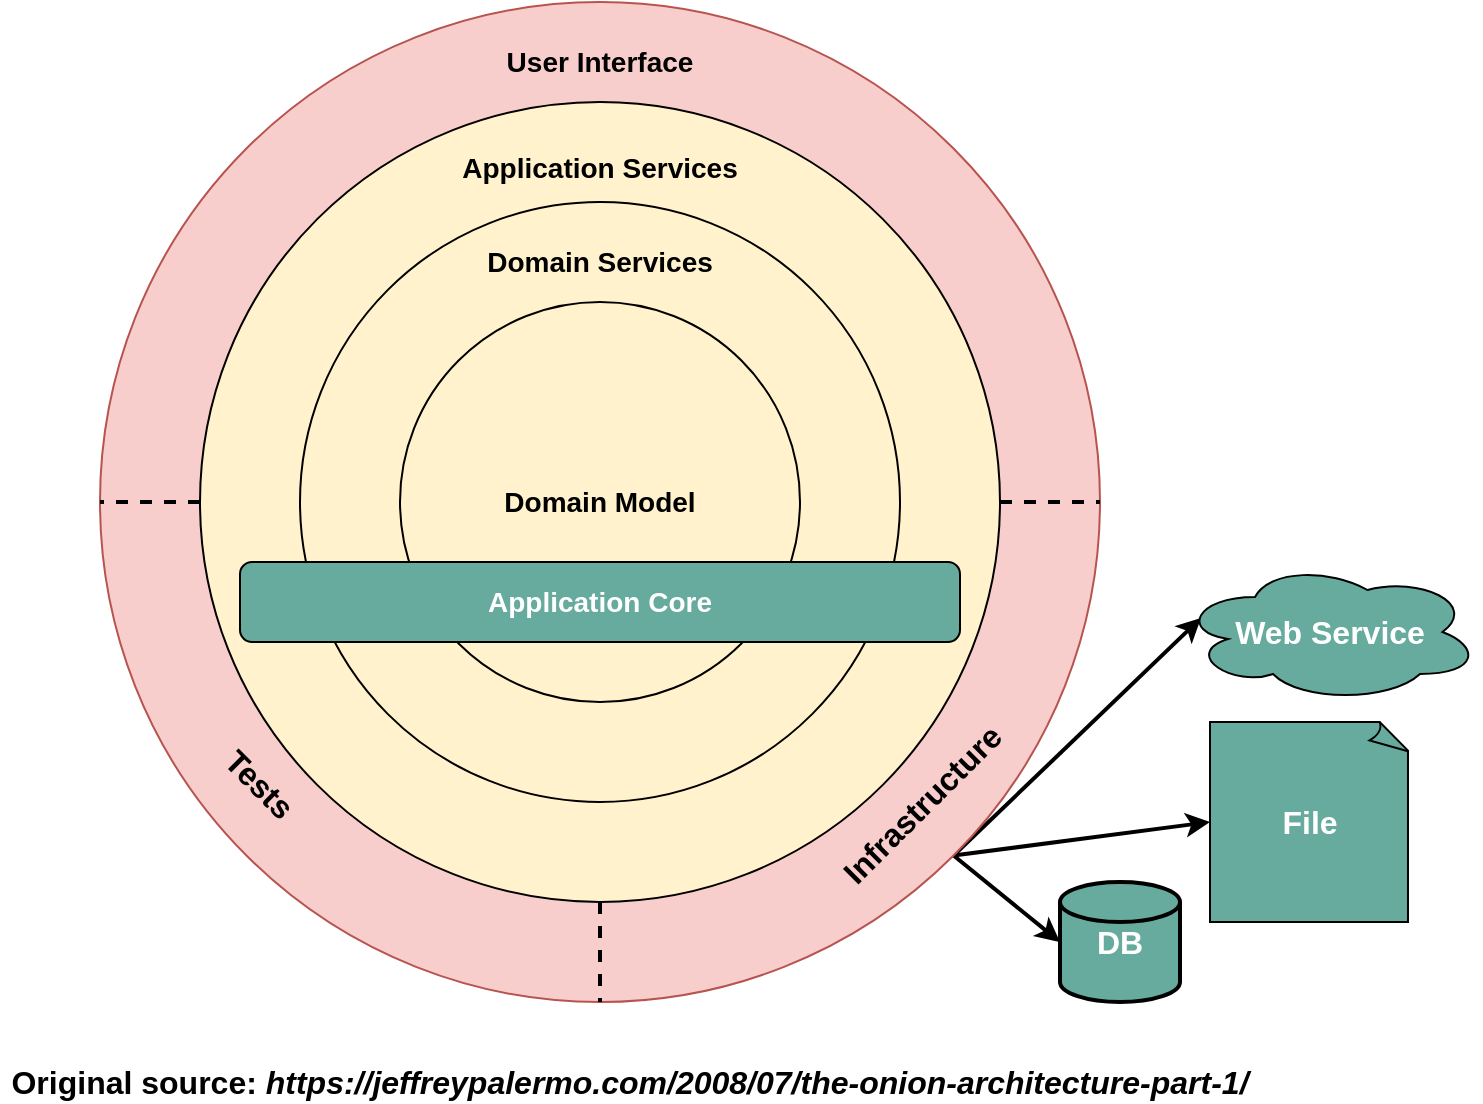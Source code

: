<mxfile version="12.5.6" type="device"><diagram id="X8Ldh0YJBJTgAtryyvzB" name="Page-1"><mxGraphModel dx="1021" dy="541" grid="1" gridSize="10" guides="1" tooltips="1" connect="1" arrows="1" fold="1" page="1" pageScale="1" pageWidth="850" pageHeight="1100" math="0" shadow="0"><root><mxCell id="0"/><mxCell id="1" parent="0"/><mxCell id="WI0CDLAmYGxVV7XR649D-35" style="edgeStyle=none;rounded=0;orthogonalLoop=1;jettySize=auto;html=1;exitX=1;exitY=1;exitDx=0;exitDy=0;entryX=0.07;entryY=0.4;entryDx=0;entryDy=0;entryPerimeter=0;endArrow=classic;endFill=1;strokeWidth=2;fontSize=16;fontColor=#000000;" edge="1" parent="1" source="WI0CDLAmYGxVV7XR649D-8" target="WI0CDLAmYGxVV7XR649D-33"><mxGeometry relative="1" as="geometry"/></mxCell><mxCell id="WI0CDLAmYGxVV7XR649D-36" style="edgeStyle=none;rounded=0;orthogonalLoop=1;jettySize=auto;html=1;exitX=1;exitY=1;exitDx=0;exitDy=0;entryX=0;entryY=0.5;entryDx=0;entryDy=0;entryPerimeter=0;endArrow=classic;endFill=1;strokeWidth=2;fontSize=16;fontColor=#000000;" edge="1" parent="1" source="WI0CDLAmYGxVV7XR649D-8" target="WI0CDLAmYGxVV7XR649D-29"><mxGeometry relative="1" as="geometry"/></mxCell><mxCell id="WI0CDLAmYGxVV7XR649D-37" style="edgeStyle=none;rounded=0;orthogonalLoop=1;jettySize=auto;html=1;exitX=1;exitY=1;exitDx=0;exitDy=0;entryX=0;entryY=0.5;entryDx=0;entryDy=0;entryPerimeter=0;endArrow=classic;endFill=1;strokeWidth=2;fontSize=16;fontColor=#000000;" edge="1" parent="1" source="WI0CDLAmYGxVV7XR649D-8" target="WI0CDLAmYGxVV7XR649D-28"><mxGeometry relative="1" as="geometry"/></mxCell><mxCell id="WI0CDLAmYGxVV7XR649D-8" value="" style="ellipse;whiteSpace=wrap;html=1;aspect=fixed;fillColor=#f8cecc;strokeColor=#b85450;" vertex="1" parent="1"><mxGeometry x="130" y="30" width="500" height="500" as="geometry"/></mxCell><mxCell id="WI0CDLAmYGxVV7XR649D-18" style="rounded=0;orthogonalLoop=1;jettySize=auto;html=1;exitX=0;exitY=0.5;exitDx=0;exitDy=0;endArrow=none;endFill=0;dashed=1;entryX=0;entryY=0.5;entryDx=0;entryDy=0;fontStyle=1;strokeWidth=2;" edge="1" parent="1" source="WI0CDLAmYGxVV7XR649D-9" target="WI0CDLAmYGxVV7XR649D-8"><mxGeometry relative="1" as="geometry"><mxPoint x="180" y="280" as="targetPoint"/></mxGeometry></mxCell><mxCell id="WI0CDLAmYGxVV7XR649D-19" style="edgeStyle=none;rounded=0;orthogonalLoop=1;jettySize=auto;html=1;exitX=0.5;exitY=1;exitDx=0;exitDy=0;dashed=1;endArrow=none;endFill=0;strokeWidth=2;" edge="1" parent="1" source="WI0CDLAmYGxVV7XR649D-9" target="WI0CDLAmYGxVV7XR649D-8"><mxGeometry relative="1" as="geometry"/></mxCell><mxCell id="WI0CDLAmYGxVV7XR649D-20" style="edgeStyle=none;rounded=0;orthogonalLoop=1;jettySize=auto;html=1;exitX=1;exitY=0.5;exitDx=0;exitDy=0;dashed=1;endArrow=none;endFill=0;strokeWidth=2;" edge="1" parent="1" source="WI0CDLAmYGxVV7XR649D-9" target="WI0CDLAmYGxVV7XR649D-8"><mxGeometry relative="1" as="geometry"/></mxCell><mxCell id="WI0CDLAmYGxVV7XR649D-9" value="" style="ellipse;whiteSpace=wrap;html=1;aspect=fixed;fillColor=#FFF2CC;" vertex="1" parent="1"><mxGeometry x="180" y="80" width="400" height="400" as="geometry"/></mxCell><mxCell id="WI0CDLAmYGxVV7XR649D-10" value="" style="ellipse;whiteSpace=wrap;html=1;aspect=fixed;fillColor=#FFF2CC;fontStyle=1;fontSize=14;" vertex="1" parent="1"><mxGeometry x="230" y="130" width="300" height="300" as="geometry"/></mxCell><mxCell id="WI0CDLAmYGxVV7XR649D-13" value="Application Services" style="text;html=1;strokeColor=none;fillColor=none;align=center;verticalAlign=middle;whiteSpace=wrap;rounded=0;fontStyle=1;fontSize=14;" vertex="1" parent="1"><mxGeometry x="300" y="103" width="160" height="20" as="geometry"/></mxCell><mxCell id="WI0CDLAmYGxVV7XR649D-14" value="User Interface" style="text;html=1;strokeColor=none;fillColor=none;align=center;verticalAlign=middle;whiteSpace=wrap;rounded=0;fontStyle=1;fontSize=14;" vertex="1" parent="1"><mxGeometry x="320" y="50" width="120" height="20" as="geometry"/></mxCell><mxCell id="WI0CDLAmYGxVV7XR649D-21" value="Tests" style="text;html=1;strokeColor=none;fillColor=none;align=center;verticalAlign=middle;whiteSpace=wrap;rounded=0;rotation=45;fontStyle=1;fontSize=16;" vertex="1" parent="1"><mxGeometry x="190" y="411" width="40" height="20" as="geometry"/></mxCell><mxCell id="WI0CDLAmYGxVV7XR649D-22" value="Infrastructure" style="text;html=1;strokeColor=none;fillColor=none;align=center;verticalAlign=middle;whiteSpace=wrap;rounded=0;rotation=315;fontStyle=1;fontSize=16;" vertex="1" parent="1"><mxGeometry x="521" y="421" width="40" height="20" as="geometry"/></mxCell><mxCell id="WI0CDLAmYGxVV7XR649D-23" value="Domain Model" style="ellipse;whiteSpace=wrap;html=1;aspect=fixed;fillColor=#FFF2CC;fontStyle=1;fontSize=14;" vertex="1" parent="1"><mxGeometry x="280" y="180" width="200" height="200" as="geometry"/></mxCell><mxCell id="WI0CDLAmYGxVV7XR649D-24" value="Domain Services" style="text;html=1;strokeColor=none;fillColor=none;align=center;verticalAlign=middle;whiteSpace=wrap;rounded=0;fontStyle=1;fontSize=14;" vertex="1" parent="1"><mxGeometry x="300" y="150" width="160" height="20" as="geometry"/></mxCell><mxCell id="WI0CDLAmYGxVV7XR649D-25" value="Application Core" style="rounded=1;whiteSpace=wrap;html=1;fillColor=#67AB9F;fontSize=14;fontStyle=1;fontColor=#FFFFFF;" vertex="1" parent="1"><mxGeometry x="200" y="310" width="360" height="40" as="geometry"/></mxCell><mxCell id="WI0CDLAmYGxVV7XR649D-26" value="Original source:&amp;nbsp;&lt;i&gt;https://jeffreypalermo.com/2008/07/the-onion-architecture-part-1/&lt;/i&gt;" style="text;html=1;strokeColor=none;fillColor=none;align=center;verticalAlign=middle;whiteSpace=wrap;rounded=0;fontSize=16;fontColor=#000000;fontStyle=1" vertex="1" parent="1"><mxGeometry x="80" y="560" width="630" height="20" as="geometry"/></mxCell><mxCell id="WI0CDLAmYGxVV7XR649D-28" value="DB" style="strokeWidth=2;html=1;shape=mxgraph.flowchart.database;whiteSpace=wrap;fillColor=#67AB9F;fontSize=16;fontColor=#FFFFFF;fontStyle=1" vertex="1" parent="1"><mxGeometry x="610" y="470" width="60" height="60" as="geometry"/></mxCell><mxCell id="WI0CDLAmYGxVV7XR649D-29" value="File" style="whiteSpace=wrap;html=1;shape=mxgraph.basic.document;fillColor=#67AB9F;fontSize=16;fontColor=#FFFFFF;fontStyle=1" vertex="1" parent="1"><mxGeometry x="685" y="390" width="100" height="100" as="geometry"/></mxCell><mxCell id="WI0CDLAmYGxVV7XR649D-33" value="Web Service" style="ellipse;shape=cloud;whiteSpace=wrap;html=1;align=center;fillColor=#67AB9F;fontSize=16;fontColor=#FFFFFF;fontStyle=1" vertex="1" parent="1"><mxGeometry x="670" y="310" width="150" height="70" as="geometry"/></mxCell></root></mxGraphModel></diagram></mxfile>
